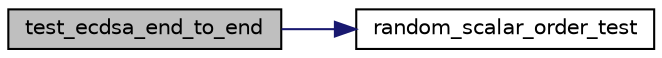 digraph "test_ecdsa_end_to_end"
{
  edge [fontname="Helvetica",fontsize="10",labelfontname="Helvetica",labelfontsize="10"];
  node [fontname="Helvetica",fontsize="10",shape=record];
  rankdir="LR";
  Node204 [label="test_ecdsa_end_to_end",height=0.2,width=0.4,color="black", fillcolor="grey75", style="filled", fontcolor="black"];
  Node204 -> Node205 [color="midnightblue",fontsize="10",style="solid",fontname="Helvetica"];
  Node205 [label="random_scalar_order_test",height=0.2,width=0.4,color="black", fillcolor="white", style="filled",URL="$d5/d7f/tests_8c.html#a51e09e6745e0afdb0d596ee0f4b3c3f7"];
}
